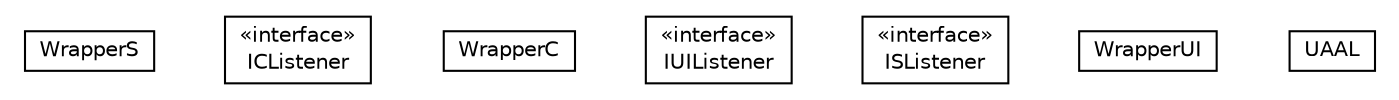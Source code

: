 #!/usr/local/bin/dot
#
# Class diagram 
# Generated by UMLGraph version R5_6-24-gf6e263 (http://www.umlgraph.org/)
#

digraph G {
	edge [fontname="Helvetica",fontsize=10,labelfontname="Helvetica",labelfontsize=10];
	node [fontname="Helvetica",fontsize=10,shape=plaintext];
	nodesep=0.25;
	ranksep=0.5;
	// org.universAAL.support.utils.WrapperS
	c300465 [label=<<table title="org.universAAL.support.utils.WrapperS" border="0" cellborder="1" cellspacing="0" cellpadding="2" port="p" href="./WrapperS.html">
		<tr><td><table border="0" cellspacing="0" cellpadding="1">
<tr><td align="center" balign="center"> WrapperS </td></tr>
		</table></td></tr>
		</table>>, URL="./WrapperS.html", fontname="Helvetica", fontcolor="black", fontsize=10.0];
	// org.universAAL.support.utils.ICListener
	c300466 [label=<<table title="org.universAAL.support.utils.ICListener" border="0" cellborder="1" cellspacing="0" cellpadding="2" port="p" href="./ICListener.html">
		<tr><td><table border="0" cellspacing="0" cellpadding="1">
<tr><td align="center" balign="center"> &#171;interface&#187; </td></tr>
<tr><td align="center" balign="center"> ICListener </td></tr>
		</table></td></tr>
		</table>>, URL="./ICListener.html", fontname="Helvetica", fontcolor="black", fontsize=10.0];
	// org.universAAL.support.utils.WrapperC
	c300467 [label=<<table title="org.universAAL.support.utils.WrapperC" border="0" cellborder="1" cellspacing="0" cellpadding="2" port="p" href="./WrapperC.html">
		<tr><td><table border="0" cellspacing="0" cellpadding="1">
<tr><td align="center" balign="center"> WrapperC </td></tr>
		</table></td></tr>
		</table>>, URL="./WrapperC.html", fontname="Helvetica", fontcolor="black", fontsize=10.0];
	// org.universAAL.support.utils.IUIListener
	c300468 [label=<<table title="org.universAAL.support.utils.IUIListener" border="0" cellborder="1" cellspacing="0" cellpadding="2" port="p" href="./IUIListener.html">
		<tr><td><table border="0" cellspacing="0" cellpadding="1">
<tr><td align="center" balign="center"> &#171;interface&#187; </td></tr>
<tr><td align="center" balign="center"> IUIListener </td></tr>
		</table></td></tr>
		</table>>, URL="./IUIListener.html", fontname="Helvetica", fontcolor="black", fontsize=10.0];
	// org.universAAL.support.utils.ISListener
	c300469 [label=<<table title="org.universAAL.support.utils.ISListener" border="0" cellborder="1" cellspacing="0" cellpadding="2" port="p" href="./ISListener.html">
		<tr><td><table border="0" cellspacing="0" cellpadding="1">
<tr><td align="center" balign="center"> &#171;interface&#187; </td></tr>
<tr><td align="center" balign="center"> ISListener </td></tr>
		</table></td></tr>
		</table>>, URL="./ISListener.html", fontname="Helvetica", fontcolor="black", fontsize=10.0];
	// org.universAAL.support.utils.WrapperUI
	c300470 [label=<<table title="org.universAAL.support.utils.WrapperUI" border="0" cellborder="1" cellspacing="0" cellpadding="2" port="p" href="./WrapperUI.html">
		<tr><td><table border="0" cellspacing="0" cellpadding="1">
<tr><td align="center" balign="center"> WrapperUI </td></tr>
		</table></td></tr>
		</table>>, URL="./WrapperUI.html", fontname="Helvetica", fontcolor="black", fontsize=10.0];
	// org.universAAL.support.utils.UAAL
	c300471 [label=<<table title="org.universAAL.support.utils.UAAL" border="0" cellborder="1" cellspacing="0" cellpadding="2" port="p" href="./UAAL.html">
		<tr><td><table border="0" cellspacing="0" cellpadding="1">
<tr><td align="center" balign="center"> UAAL </td></tr>
		</table></td></tr>
		</table>>, URL="./UAAL.html", fontname="Helvetica", fontcolor="black", fontsize=10.0];
}

